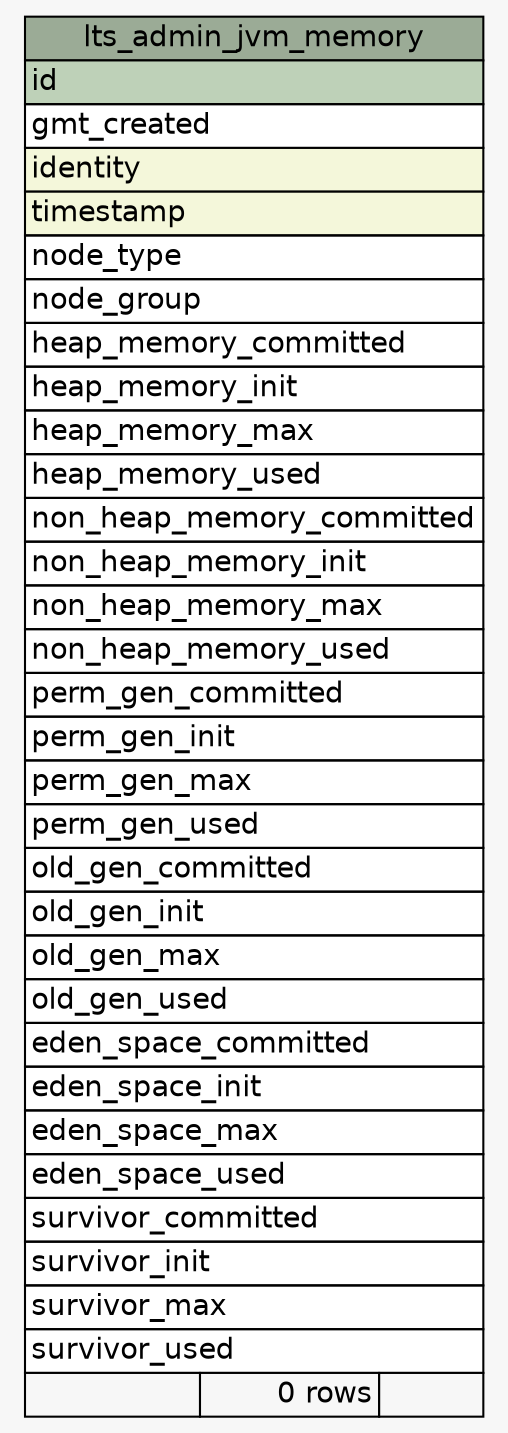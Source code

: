 // dot 2.36.0 on Windows 7 6.1
// SchemaSpy rev 590
digraph "lts_admin_jvm_memory" {
  graph [
    rankdir="RL"
    bgcolor="#f7f7f7"
    nodesep="0.18"
    ranksep="0.46"
    fontname="Helvetica"
    fontsize="14"
  ];
  node [
    fontname="Helvetica"
    fontsize="14"
    shape="plaintext"
  ];
  edge [
    arrowsize="0.8"
  ];
  "lts_admin_jvm_memory" [
    label=<
    <TABLE BORDER="0" CELLBORDER="1" CELLSPACING="0" BGCOLOR="#ffffff">
      <TR><TD COLSPAN="3" BGCOLOR="#9bab96" ALIGN="CENTER">lts_admin_jvm_memory</TD></TR>
      <TR><TD PORT="id" COLSPAN="3" BGCOLOR="#bed1b8" ALIGN="LEFT">id</TD></TR>
      <TR><TD PORT="gmt_created" COLSPAN="3" ALIGN="LEFT">gmt_created</TD></TR>
      <TR><TD PORT="identity" COLSPAN="3" BGCOLOR="#f4f7da" ALIGN="LEFT">identity</TD></TR>
      <TR><TD PORT="timestamp" COLSPAN="3" BGCOLOR="#f4f7da" ALIGN="LEFT">timestamp</TD></TR>
      <TR><TD PORT="node_type" COLSPAN="3" ALIGN="LEFT">node_type</TD></TR>
      <TR><TD PORT="node_group" COLSPAN="3" ALIGN="LEFT">node_group</TD></TR>
      <TR><TD PORT="heap_memory_committed" COLSPAN="3" ALIGN="LEFT">heap_memory_committed</TD></TR>
      <TR><TD PORT="heap_memory_init" COLSPAN="3" ALIGN="LEFT">heap_memory_init</TD></TR>
      <TR><TD PORT="heap_memory_max" COLSPAN="3" ALIGN="LEFT">heap_memory_max</TD></TR>
      <TR><TD PORT="heap_memory_used" COLSPAN="3" ALIGN="LEFT">heap_memory_used</TD></TR>
      <TR><TD PORT="non_heap_memory_committed" COLSPAN="3" ALIGN="LEFT">non_heap_memory_committed</TD></TR>
      <TR><TD PORT="non_heap_memory_init" COLSPAN="3" ALIGN="LEFT">non_heap_memory_init</TD></TR>
      <TR><TD PORT="non_heap_memory_max" COLSPAN="3" ALIGN="LEFT">non_heap_memory_max</TD></TR>
      <TR><TD PORT="non_heap_memory_used" COLSPAN="3" ALIGN="LEFT">non_heap_memory_used</TD></TR>
      <TR><TD PORT="perm_gen_committed" COLSPAN="3" ALIGN="LEFT">perm_gen_committed</TD></TR>
      <TR><TD PORT="perm_gen_init" COLSPAN="3" ALIGN="LEFT">perm_gen_init</TD></TR>
      <TR><TD PORT="perm_gen_max" COLSPAN="3" ALIGN="LEFT">perm_gen_max</TD></TR>
      <TR><TD PORT="perm_gen_used" COLSPAN="3" ALIGN="LEFT">perm_gen_used</TD></TR>
      <TR><TD PORT="old_gen_committed" COLSPAN="3" ALIGN="LEFT">old_gen_committed</TD></TR>
      <TR><TD PORT="old_gen_init" COLSPAN="3" ALIGN="LEFT">old_gen_init</TD></TR>
      <TR><TD PORT="old_gen_max" COLSPAN="3" ALIGN="LEFT">old_gen_max</TD></TR>
      <TR><TD PORT="old_gen_used" COLSPAN="3" ALIGN="LEFT">old_gen_used</TD></TR>
      <TR><TD PORT="eden_space_committed" COLSPAN="3" ALIGN="LEFT">eden_space_committed</TD></TR>
      <TR><TD PORT="eden_space_init" COLSPAN="3" ALIGN="LEFT">eden_space_init</TD></TR>
      <TR><TD PORT="eden_space_max" COLSPAN="3" ALIGN="LEFT">eden_space_max</TD></TR>
      <TR><TD PORT="eden_space_used" COLSPAN="3" ALIGN="LEFT">eden_space_used</TD></TR>
      <TR><TD PORT="survivor_committed" COLSPAN="3" ALIGN="LEFT">survivor_committed</TD></TR>
      <TR><TD PORT="survivor_init" COLSPAN="3" ALIGN="LEFT">survivor_init</TD></TR>
      <TR><TD PORT="survivor_max" COLSPAN="3" ALIGN="LEFT">survivor_max</TD></TR>
      <TR><TD PORT="survivor_used" COLSPAN="3" ALIGN="LEFT">survivor_used</TD></TR>
      <TR><TD ALIGN="LEFT" BGCOLOR="#f7f7f7">  </TD><TD ALIGN="RIGHT" BGCOLOR="#f7f7f7">0 rows</TD><TD ALIGN="RIGHT" BGCOLOR="#f7f7f7">  </TD></TR>
    </TABLE>>
    URL="tables/lts_admin_jvm_memory.html"
    tooltip="lts_admin_jvm_memory"
  ];
}

